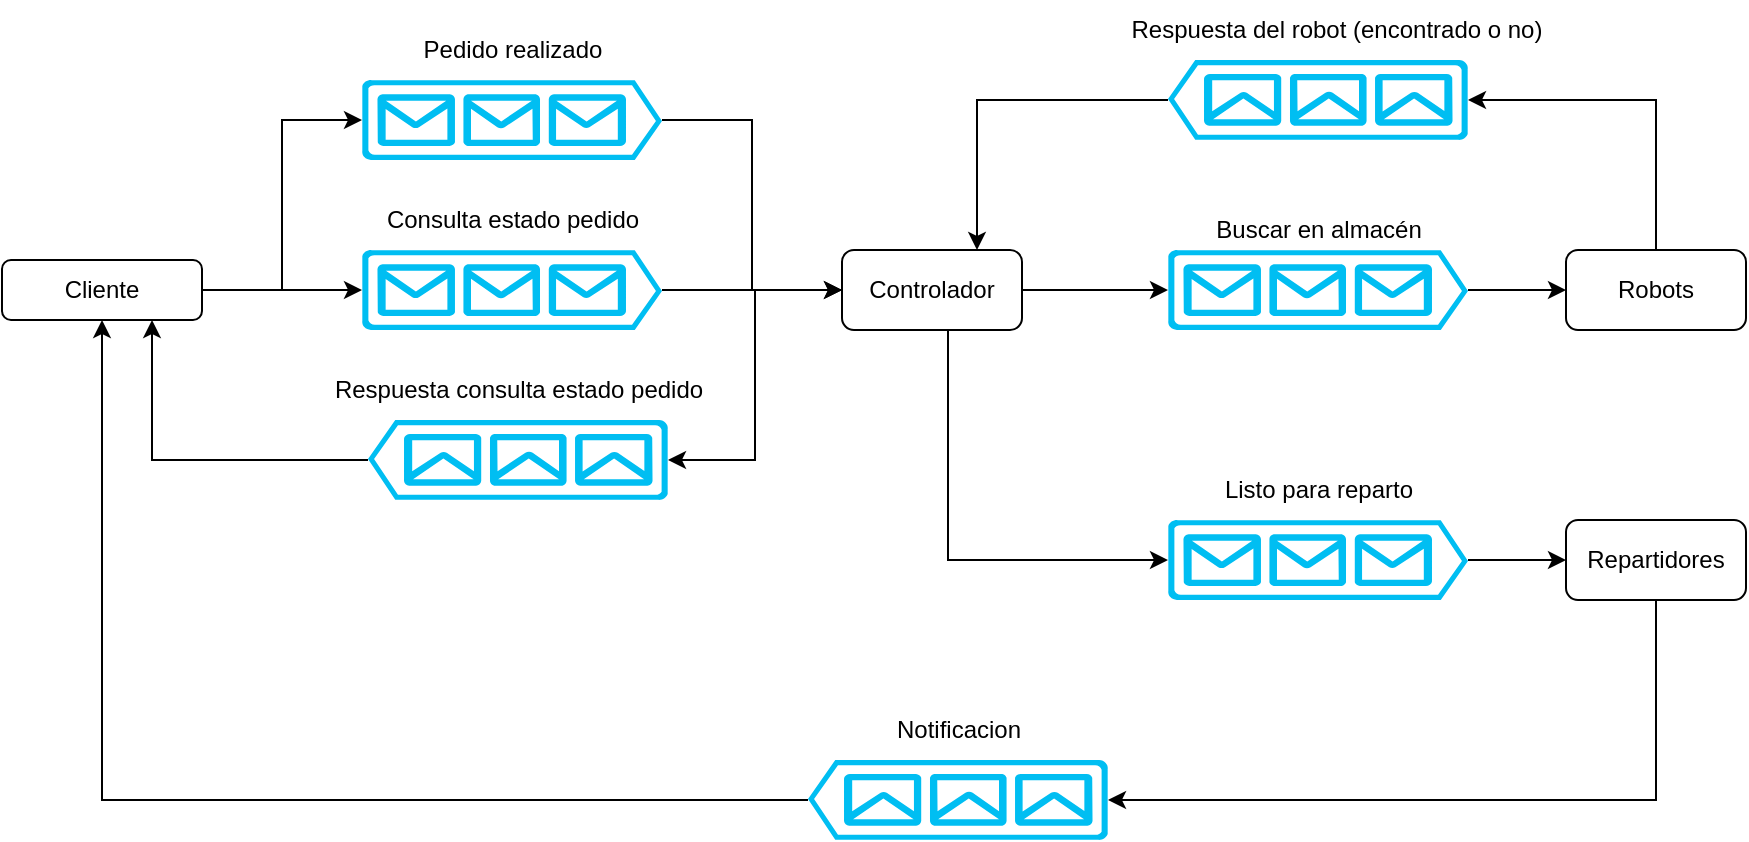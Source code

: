 <mxfile version="21.0.6" type="device"><diagram id="C5RBs43oDa-KdzZeNtuy" name="Page-1"><mxGraphModel dx="1840" dy="483" grid="1" gridSize="10" guides="1" tooltips="1" connect="1" arrows="1" fold="1" page="1" pageScale="1" pageWidth="827" pageHeight="1169" math="0" shadow="0"><root><mxCell id="WIyWlLk6GJQsqaUBKTNV-0"/><mxCell id="WIyWlLk6GJQsqaUBKTNV-1" parent="WIyWlLk6GJQsqaUBKTNV-0"/><mxCell id="woxPKf8vbXXSI9RB6SO6-4" style="edgeStyle=orthogonalEdgeStyle;rounded=0;orthogonalLoop=1;jettySize=auto;html=1;entryX=0;entryY=0.5;entryDx=0;entryDy=0;entryPerimeter=0;" parent="WIyWlLk6GJQsqaUBKTNV-1" source="WIyWlLk6GJQsqaUBKTNV-3" target="woxPKf8vbXXSI9RB6SO6-3" edge="1"><mxGeometry relative="1" as="geometry"/></mxCell><mxCell id="woxPKf8vbXXSI9RB6SO6-5" style="edgeStyle=orthogonalEdgeStyle;rounded=0;orthogonalLoop=1;jettySize=auto;html=1;entryX=0;entryY=0.5;entryDx=0;entryDy=0;entryPerimeter=0;" parent="WIyWlLk6GJQsqaUBKTNV-1" source="WIyWlLk6GJQsqaUBKTNV-3" target="woxPKf8vbXXSI9RB6SO6-2" edge="1"><mxGeometry relative="1" as="geometry"/></mxCell><mxCell id="WIyWlLk6GJQsqaUBKTNV-3" value="Cliente" style="rounded=1;whiteSpace=wrap;html=1;fontSize=12;glass=0;strokeWidth=1;shadow=0;" parent="WIyWlLk6GJQsqaUBKTNV-1" vertex="1"><mxGeometry x="-413" y="180" width="100" height="30" as="geometry"/></mxCell><mxCell id="woxPKf8vbXXSI9RB6SO6-9" style="edgeStyle=orthogonalEdgeStyle;rounded=0;orthogonalLoop=1;jettySize=auto;html=1;entryX=0;entryY=0.5;entryDx=0;entryDy=0;" parent="WIyWlLk6GJQsqaUBKTNV-1" source="woxPKf8vbXXSI9RB6SO6-2" target="woxPKf8vbXXSI9RB6SO6-7" edge="1"><mxGeometry relative="1" as="geometry"/></mxCell><mxCell id="woxPKf8vbXXSI9RB6SO6-2" value="" style="verticalLabelPosition=bottom;html=1;verticalAlign=top;align=center;strokeColor=none;fillColor=#00BEF2;shape=mxgraph.azure.queue_generic;pointerEvents=1;" parent="WIyWlLk6GJQsqaUBKTNV-1" vertex="1"><mxGeometry x="-233" y="175" width="150" height="40" as="geometry"/></mxCell><mxCell id="woxPKf8vbXXSI9RB6SO6-8" style="edgeStyle=orthogonalEdgeStyle;rounded=0;orthogonalLoop=1;jettySize=auto;html=1;entryX=0;entryY=0.5;entryDx=0;entryDy=0;" parent="WIyWlLk6GJQsqaUBKTNV-1" source="woxPKf8vbXXSI9RB6SO6-3" target="woxPKf8vbXXSI9RB6SO6-7" edge="1"><mxGeometry relative="1" as="geometry"/></mxCell><mxCell id="woxPKf8vbXXSI9RB6SO6-3" value="" style="verticalLabelPosition=bottom;html=1;verticalAlign=top;align=center;strokeColor=none;fillColor=#00BEF2;shape=mxgraph.azure.queue_generic;pointerEvents=1;" parent="WIyWlLk6GJQsqaUBKTNV-1" vertex="1"><mxGeometry x="-233" y="90" width="150" height="40" as="geometry"/></mxCell><mxCell id="woxPKf8vbXXSI9RB6SO6-23" style="edgeStyle=orthogonalEdgeStyle;rounded=0;orthogonalLoop=1;jettySize=auto;html=1;entryX=0;entryY=0.5;entryDx=0;entryDy=0;entryPerimeter=0;" parent="WIyWlLk6GJQsqaUBKTNV-1" source="woxPKf8vbXXSI9RB6SO6-7" target="woxPKf8vbXXSI9RB6SO6-22" edge="1"><mxGeometry relative="1" as="geometry"/></mxCell><mxCell id="rCgoi47HkMbxoUZXUmBL-5" style="edgeStyle=orthogonalEdgeStyle;rounded=0;orthogonalLoop=1;jettySize=auto;html=1;entryX=0;entryY=0.5;entryDx=0;entryDy=0;entryPerimeter=0;" edge="1" parent="WIyWlLk6GJQsqaUBKTNV-1" source="woxPKf8vbXXSI9RB6SO6-7" target="woxPKf8vbXXSI9RB6SO6-10"><mxGeometry relative="1" as="geometry"><Array as="points"><mxPoint x="60" y="330"/></Array></mxGeometry></mxCell><mxCell id="rCgoi47HkMbxoUZXUmBL-9" style="edgeStyle=orthogonalEdgeStyle;rounded=0;orthogonalLoop=1;jettySize=auto;html=1;entryX=0;entryY=0.5;entryDx=0;entryDy=0;entryPerimeter=0;" edge="1" parent="WIyWlLk6GJQsqaUBKTNV-1" source="woxPKf8vbXXSI9RB6SO6-7" target="rCgoi47HkMbxoUZXUmBL-8"><mxGeometry relative="1" as="geometry"/></mxCell><mxCell id="woxPKf8vbXXSI9RB6SO6-7" value="&lt;span id=&quot;yui_3_17_2_1_1678975793827_49&quot;&gt;Controlador&lt;/span&gt;&lt;span&gt;&lt;/span&gt;" style="rounded=1;whiteSpace=wrap;html=1;" parent="WIyWlLk6GJQsqaUBKTNV-1" vertex="1"><mxGeometry x="7" y="175" width="90" height="40" as="geometry"/></mxCell><mxCell id="woxPKf8vbXXSI9RB6SO6-15" style="edgeStyle=orthogonalEdgeStyle;rounded=0;orthogonalLoop=1;jettySize=auto;html=1;entryX=0;entryY=0.5;entryDx=0;entryDy=0;" parent="WIyWlLk6GJQsqaUBKTNV-1" source="woxPKf8vbXXSI9RB6SO6-10" target="woxPKf8vbXXSI9RB6SO6-13" edge="1"><mxGeometry relative="1" as="geometry"/></mxCell><mxCell id="woxPKf8vbXXSI9RB6SO6-10" value="" style="verticalLabelPosition=bottom;html=1;verticalAlign=top;align=center;strokeColor=none;fillColor=#00BEF2;shape=mxgraph.azure.queue_generic;pointerEvents=1;" parent="WIyWlLk6GJQsqaUBKTNV-1" vertex="1"><mxGeometry x="170" y="310" width="150" height="40" as="geometry"/></mxCell><mxCell id="rCgoi47HkMbxoUZXUmBL-6" style="edgeStyle=orthogonalEdgeStyle;rounded=0;orthogonalLoop=1;jettySize=auto;html=1;entryX=0;entryY=0.5;entryDx=0;entryDy=0;entryPerimeter=0;" edge="1" parent="WIyWlLk6GJQsqaUBKTNV-1" source="woxPKf8vbXXSI9RB6SO6-13" target="woxPKf8vbXXSI9RB6SO6-17"><mxGeometry relative="1" as="geometry"><Array as="points"><mxPoint x="414" y="450"/></Array></mxGeometry></mxCell><mxCell id="woxPKf8vbXXSI9RB6SO6-13" value="Repartidores" style="rounded=1;whiteSpace=wrap;html=1;" parent="WIyWlLk6GJQsqaUBKTNV-1" vertex="1"><mxGeometry x="369" y="310" width="90" height="40" as="geometry"/></mxCell><mxCell id="woxPKf8vbXXSI9RB6SO6-20" style="edgeStyle=orthogonalEdgeStyle;rounded=0;orthogonalLoop=1;jettySize=auto;html=1;entryX=0.5;entryY=1;entryDx=0;entryDy=0;" parent="WIyWlLk6GJQsqaUBKTNV-1" source="woxPKf8vbXXSI9RB6SO6-17" target="WIyWlLk6GJQsqaUBKTNV-3" edge="1"><mxGeometry relative="1" as="geometry"/></mxCell><mxCell id="woxPKf8vbXXSI9RB6SO6-17" value="" style="verticalLabelPosition=bottom;html=1;verticalAlign=top;align=center;strokeColor=none;fillColor=#00BEF2;shape=mxgraph.azure.queue_generic;pointerEvents=1;direction=west;" parent="WIyWlLk6GJQsqaUBKTNV-1" vertex="1"><mxGeometry x="-10" y="430" width="150" height="40" as="geometry"/></mxCell><mxCell id="woxPKf8vbXXSI9RB6SO6-26" style="edgeStyle=orthogonalEdgeStyle;rounded=0;orthogonalLoop=1;jettySize=auto;html=1;entryX=0;entryY=0.5;entryDx=0;entryDy=0;" parent="WIyWlLk6GJQsqaUBKTNV-1" source="woxPKf8vbXXSI9RB6SO6-22" target="woxPKf8vbXXSI9RB6SO6-25" edge="1"><mxGeometry relative="1" as="geometry"/></mxCell><mxCell id="woxPKf8vbXXSI9RB6SO6-22" value="" style="verticalLabelPosition=bottom;html=1;verticalAlign=top;align=center;strokeColor=none;fillColor=#00BEF2;shape=mxgraph.azure.queue_generic;pointerEvents=1;" parent="WIyWlLk6GJQsqaUBKTNV-1" vertex="1"><mxGeometry x="170" y="175" width="150" height="40" as="geometry"/></mxCell><mxCell id="rCgoi47HkMbxoUZXUmBL-2" style="edgeStyle=orthogonalEdgeStyle;rounded=0;orthogonalLoop=1;jettySize=auto;html=1;entryX=0;entryY=0.5;entryDx=0;entryDy=0;entryPerimeter=0;" edge="1" parent="WIyWlLk6GJQsqaUBKTNV-1" source="woxPKf8vbXXSI9RB6SO6-25" target="rCgoi47HkMbxoUZXUmBL-1"><mxGeometry relative="1" as="geometry"><Array as="points"><mxPoint x="414" y="100"/></Array></mxGeometry></mxCell><mxCell id="woxPKf8vbXXSI9RB6SO6-25" value="Robots" style="rounded=1;whiteSpace=wrap;html=1;" parent="WIyWlLk6GJQsqaUBKTNV-1" vertex="1"><mxGeometry x="369" y="175" width="90" height="40" as="geometry"/></mxCell><mxCell id="woxPKf8vbXXSI9RB6SO6-28" value="Pedido realizado" style="text;html=1;align=center;verticalAlign=middle;resizable=0;points=[];autosize=1;strokeColor=none;fillColor=none;" parent="WIyWlLk6GJQsqaUBKTNV-1" vertex="1"><mxGeometry x="-213" y="60" width="110" height="30" as="geometry"/></mxCell><mxCell id="woxPKf8vbXXSI9RB6SO6-29" value="Buscar en almacén" style="text;html=1;align=center;verticalAlign=middle;resizable=0;points=[];autosize=1;strokeColor=none;fillColor=none;" parent="WIyWlLk6GJQsqaUBKTNV-1" vertex="1"><mxGeometry x="180" y="150" width="130" height="30" as="geometry"/></mxCell><mxCell id="woxPKf8vbXXSI9RB6SO6-30" value="Listo para reparto" style="text;html=1;align=center;verticalAlign=middle;resizable=0;points=[];autosize=1;strokeColor=none;fillColor=none;" parent="WIyWlLk6GJQsqaUBKTNV-1" vertex="1"><mxGeometry x="185" y="280" width="120" height="30" as="geometry"/></mxCell><mxCell id="woxPKf8vbXXSI9RB6SO6-31" value="Notificacion" style="text;html=1;align=center;verticalAlign=middle;resizable=0;points=[];autosize=1;strokeColor=none;fillColor=none;" parent="WIyWlLk6GJQsqaUBKTNV-1" vertex="1"><mxGeometry x="20" y="400" width="90" height="30" as="geometry"/></mxCell><mxCell id="rCgoi47HkMbxoUZXUmBL-0" value="Consulta estado pedido" style="text;html=1;align=center;verticalAlign=middle;resizable=0;points=[];autosize=1;strokeColor=none;fillColor=none;" vertex="1" parent="WIyWlLk6GJQsqaUBKTNV-1"><mxGeometry x="-233" y="145" width="150" height="30" as="geometry"/></mxCell><mxCell id="rCgoi47HkMbxoUZXUmBL-3" style="edgeStyle=orthogonalEdgeStyle;rounded=0;orthogonalLoop=1;jettySize=auto;html=1;entryX=0.75;entryY=0;entryDx=0;entryDy=0;" edge="1" parent="WIyWlLk6GJQsqaUBKTNV-1" source="rCgoi47HkMbxoUZXUmBL-1" target="woxPKf8vbXXSI9RB6SO6-7"><mxGeometry relative="1" as="geometry"/></mxCell><mxCell id="rCgoi47HkMbxoUZXUmBL-1" value="" style="verticalLabelPosition=bottom;html=1;verticalAlign=top;align=center;strokeColor=none;fillColor=#00BEF2;shape=mxgraph.azure.queue_generic;pointerEvents=1;direction=west;" vertex="1" parent="WIyWlLk6GJQsqaUBKTNV-1"><mxGeometry x="170" y="80" width="150" height="40" as="geometry"/></mxCell><mxCell id="rCgoi47HkMbxoUZXUmBL-4" value="Respuesta del robot (encontrado o no)" style="text;html=1;align=center;verticalAlign=middle;resizable=0;points=[];autosize=1;strokeColor=none;fillColor=none;" vertex="1" parent="WIyWlLk6GJQsqaUBKTNV-1"><mxGeometry x="139" y="50" width="230" height="30" as="geometry"/></mxCell><mxCell id="rCgoi47HkMbxoUZXUmBL-11" style="edgeStyle=orthogonalEdgeStyle;rounded=0;orthogonalLoop=1;jettySize=auto;html=1;entryX=0.75;entryY=1;entryDx=0;entryDy=0;" edge="1" parent="WIyWlLk6GJQsqaUBKTNV-1" source="rCgoi47HkMbxoUZXUmBL-8" target="WIyWlLk6GJQsqaUBKTNV-3"><mxGeometry relative="1" as="geometry"/></mxCell><mxCell id="rCgoi47HkMbxoUZXUmBL-8" value="" style="verticalLabelPosition=bottom;html=1;verticalAlign=top;align=center;strokeColor=none;fillColor=#00BEF2;shape=mxgraph.azure.queue_generic;pointerEvents=1;direction=west;" vertex="1" parent="WIyWlLk6GJQsqaUBKTNV-1"><mxGeometry x="-230" y="260" width="150" height="40" as="geometry"/></mxCell><mxCell id="rCgoi47HkMbxoUZXUmBL-10" value="Respuesta consulta estado pedido" style="text;html=1;align=center;verticalAlign=middle;resizable=0;points=[];autosize=1;strokeColor=none;fillColor=none;" vertex="1" parent="WIyWlLk6GJQsqaUBKTNV-1"><mxGeometry x="-260" y="230" width="210" height="30" as="geometry"/></mxCell></root></mxGraphModel></diagram></mxfile>